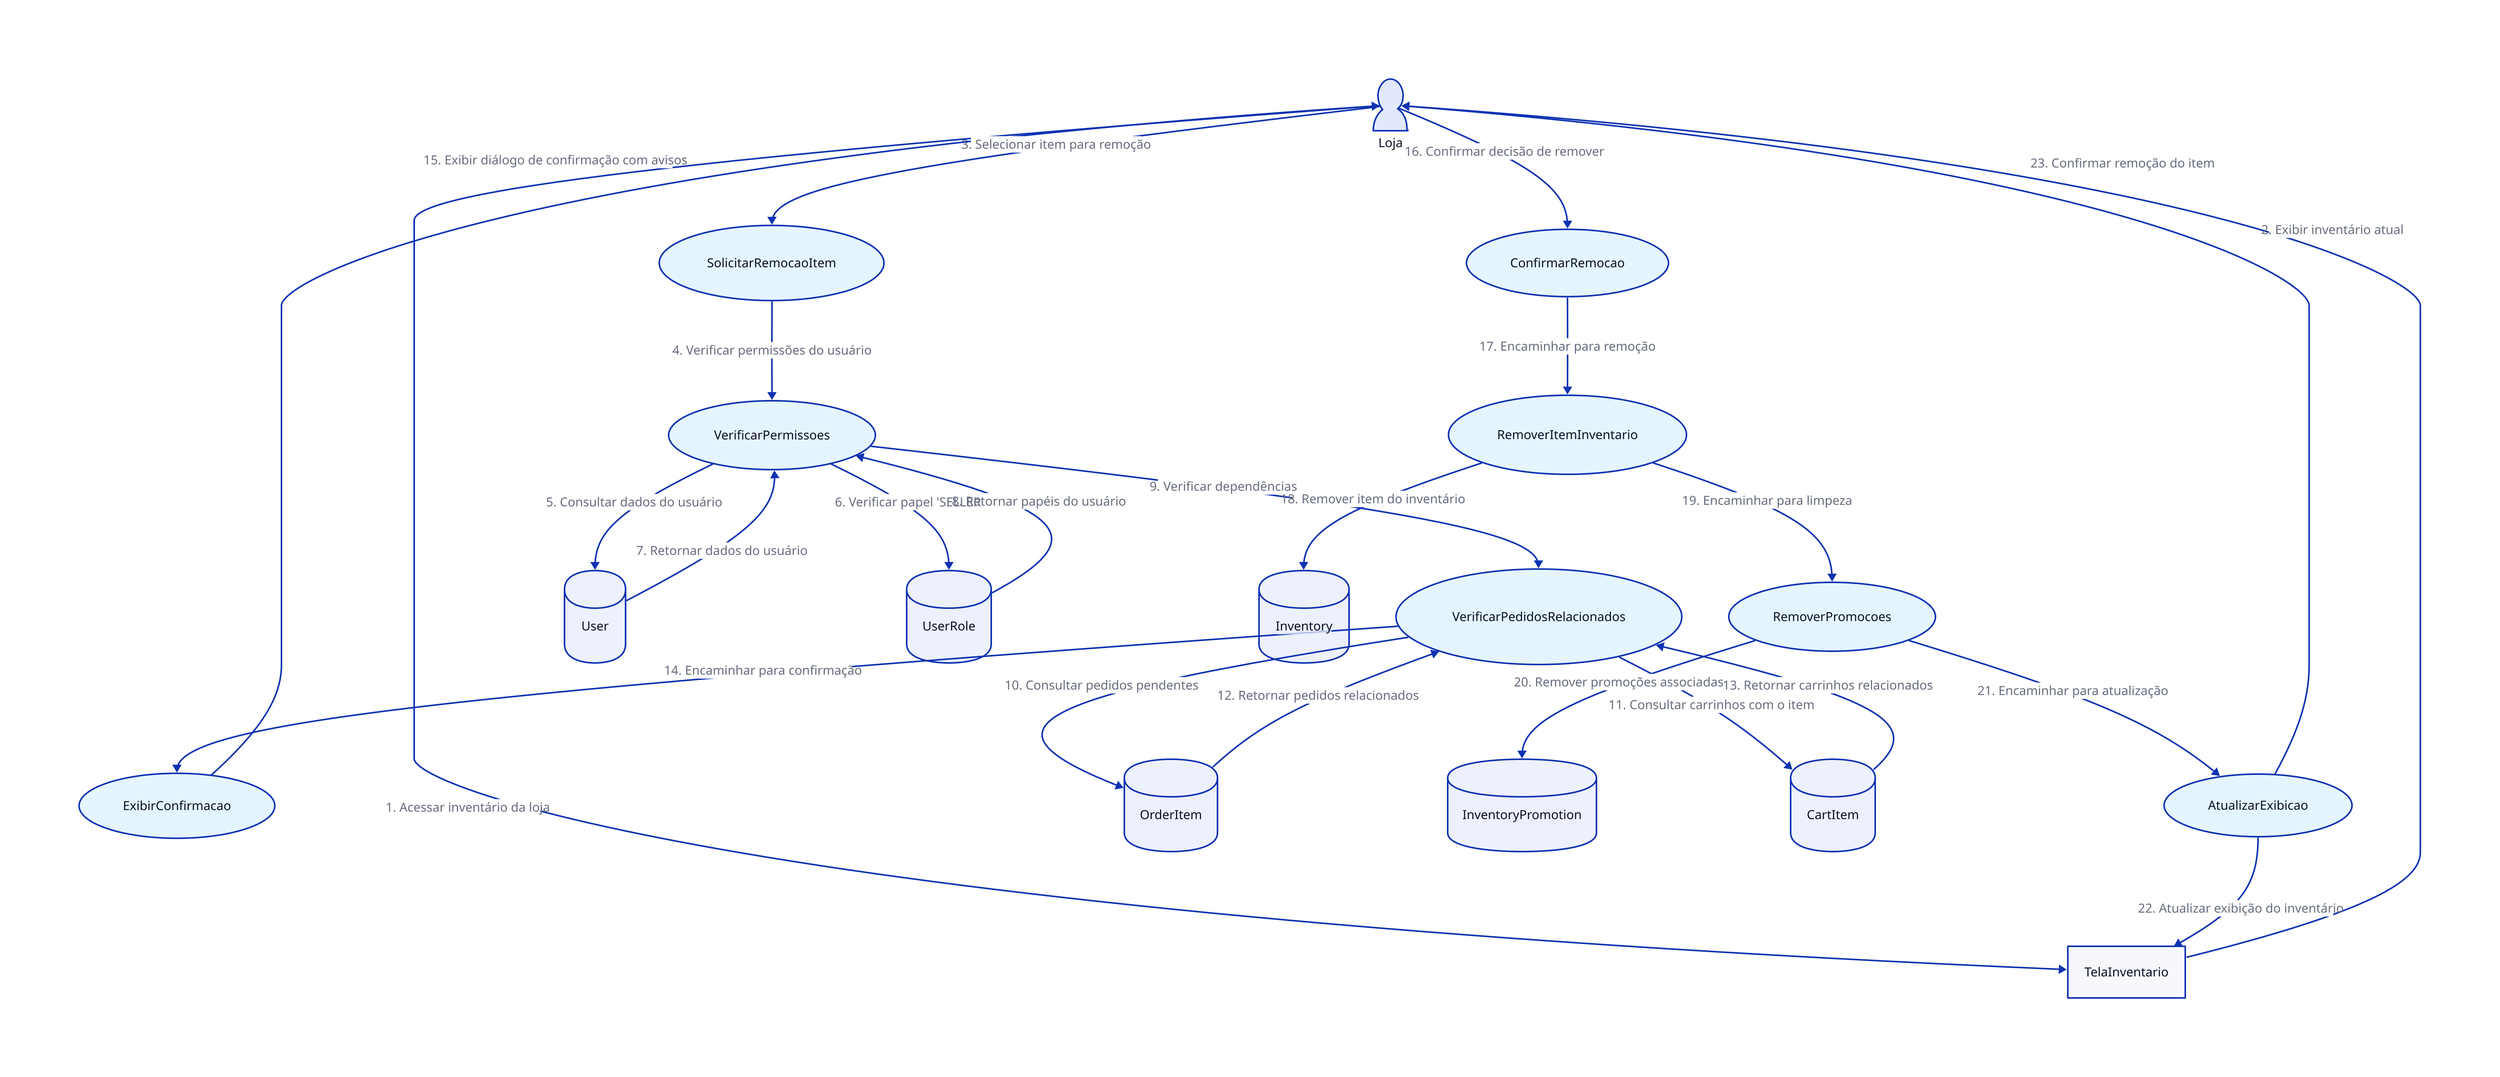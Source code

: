 Loja: {
  shape: person
}

TelaInventario: {
  shape: rectangle
}

SolicitarRemocaoItem: {
  shape: oval
  style.fill: "#E5F5FF"
}

VerificarPermissoes: {
  shape: oval
  style.fill: "#E5F5FF"
}

VerificarPedidosRelacionados: {
  shape: oval
  style.fill: "#E5F5FF"
}

ExibirConfirmacao: {
  shape: oval
  style.fill: "#E5F5FF"
}

ConfirmarRemocao: {
  shape: oval
  style.fill: "#E5F5FF"
}

RemoverItemInventario: {
  shape: oval
  style.fill: "#E5F5FF"
}

RemoverPromocoes: {
  shape: oval
  style.fill: "#E5F5FF"
}

AtualizarExibicao: {
  shape: oval
  style.fill: "#E5F5FF"
}

User: {
  shape: cylinder
}

UserRole: {
  shape: cylinder
}

Inventory: {
  shape: cylinder
}

OrderItem: {
  shape: cylinder
}

InventoryPromotion: {
  shape: cylinder
}

CartItem: {
  shape: cylinder
}

Loja -> TelaInventario: "1. Acessar inventário da loja"
TelaInventario -> Loja: "2. Exibir inventário atual"
Loja -> SolicitarRemocaoItem: "3. Selecionar item para remoção"
SolicitarRemocaoItem -> VerificarPermissoes: "4. Verificar permissões do usuário"
VerificarPermissoes -> User: "5. Consultar dados do usuário"
VerificarPermissoes -> UserRole: "6. Verificar papel 'SELLER'"
User -> VerificarPermissoes: "7. Retornar dados do usuário"
UserRole -> VerificarPermissoes: "8. Retornar papéis do usuário"
VerificarPermissoes -> VerificarPedidosRelacionados: "9. Verificar dependências"
VerificarPedidosRelacionados -> OrderItem: "10. Consultar pedidos pendentes"
VerificarPedidosRelacionados -> CartItem: "11. Consultar carrinhos com o item"
OrderItem -> VerificarPedidosRelacionados: "12. Retornar pedidos relacionados"
CartItem -> VerificarPedidosRelacionados: "13. Retornar carrinhos relacionados"
VerificarPedidosRelacionados -> ExibirConfirmacao: "14. Encaminhar para confirmação"
ExibirConfirmacao -> Loja: "15. Exibir diálogo de confirmação com avisos"
Loja -> ConfirmarRemocao: "16. Confirmar decisão de remover"
ConfirmarRemocao -> RemoverItemInventario: "17. Encaminhar para remoção"
RemoverItemInventario -> Inventory: "18. Remover item do inventário"
RemoverItemInventario -> RemoverPromocoes: "19. Encaminhar para limpeza"
RemoverPromocoes -> InventoryPromotion: "20. Remover promoções associadas"
RemoverPromocoes -> AtualizarExibicao: "21. Encaminhar para atualização"
AtualizarExibicao -> TelaInventario: "22. Atualizar exibição do inventário"
AtualizarExibicao -> Loja: "23. Confirmar remoção do item"
